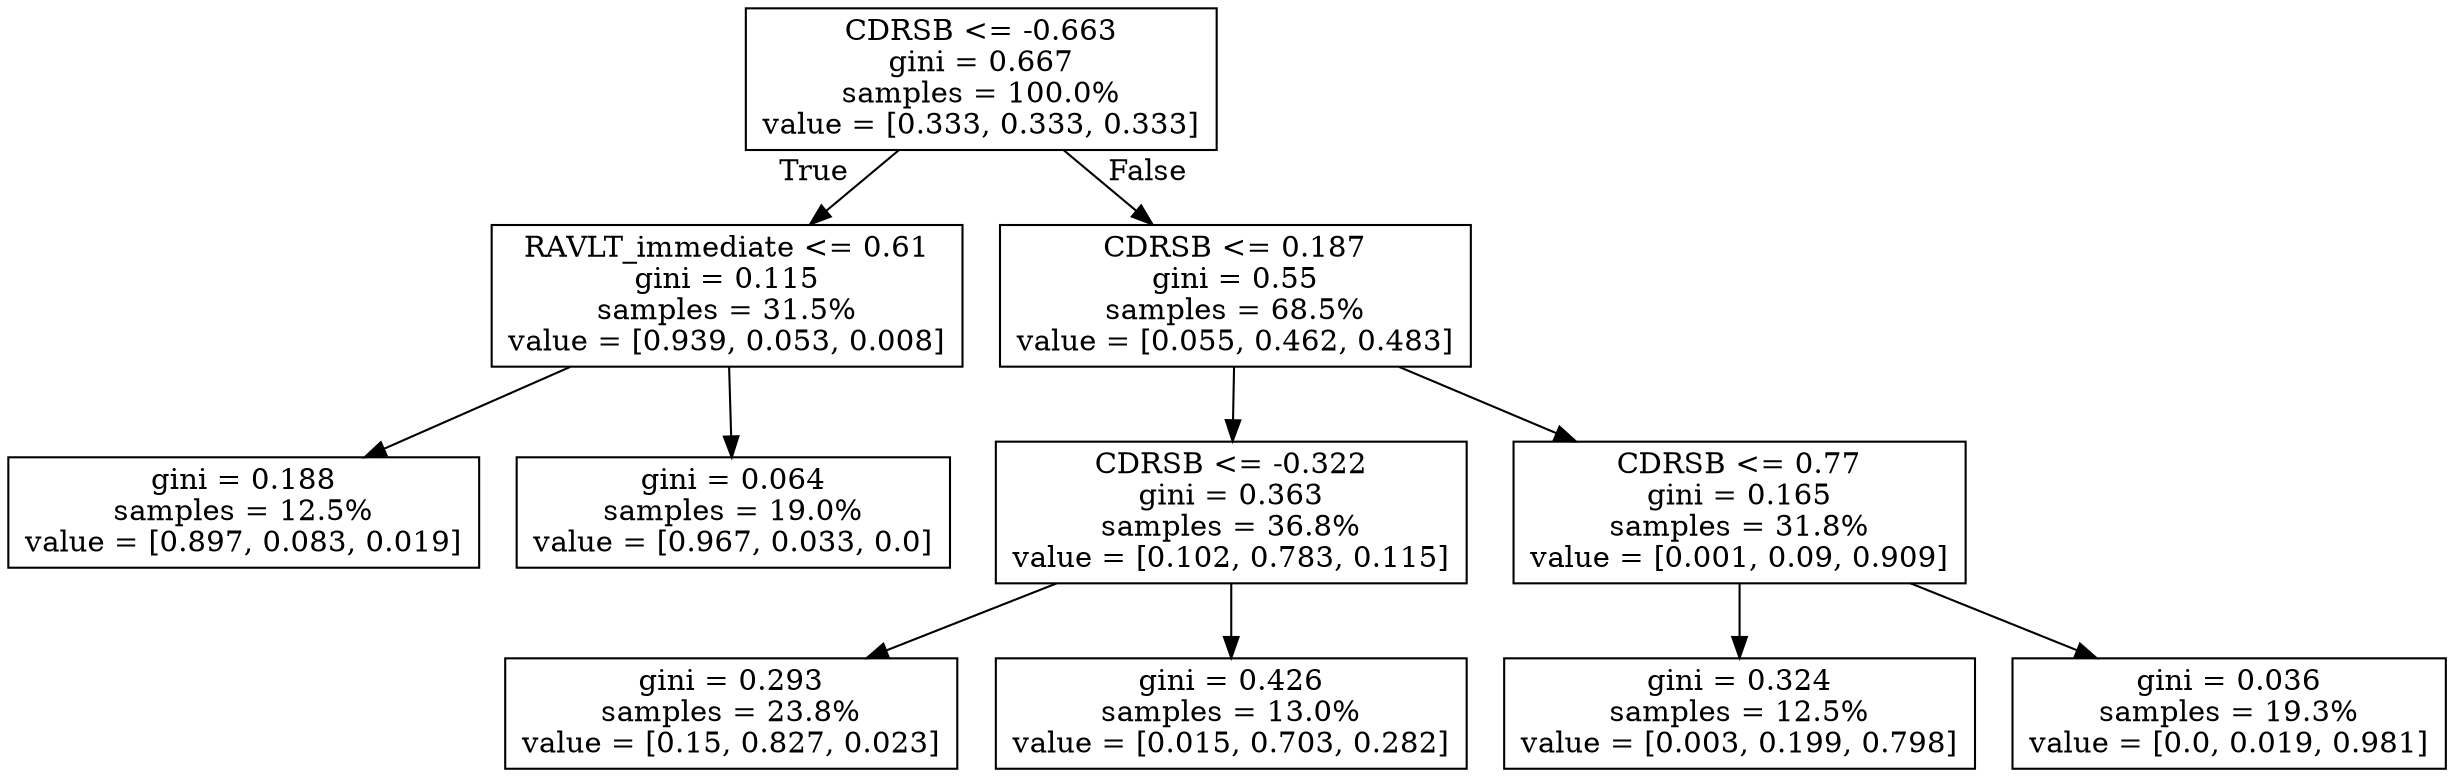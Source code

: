 digraph Tree {
node [shape=box] ;
0 [label="CDRSB <= -0.663\ngini = 0.667\nsamples = 100.0%\nvalue = [0.333, 0.333, 0.333]"] ;
1 [label="RAVLT_immediate <= 0.61\ngini = 0.115\nsamples = 31.5%\nvalue = [0.939, 0.053, 0.008]"] ;
0 -> 1 [labeldistance=2.5, labelangle=45, headlabel="True"] ;
2 [label="gini = 0.188\nsamples = 12.5%\nvalue = [0.897, 0.083, 0.019]"] ;
1 -> 2 ;
3 [label="gini = 0.064\nsamples = 19.0%\nvalue = [0.967, 0.033, 0.0]"] ;
1 -> 3 ;
4 [label="CDRSB <= 0.187\ngini = 0.55\nsamples = 68.5%\nvalue = [0.055, 0.462, 0.483]"] ;
0 -> 4 [labeldistance=2.5, labelangle=-45, headlabel="False"] ;
5 [label="CDRSB <= -0.322\ngini = 0.363\nsamples = 36.8%\nvalue = [0.102, 0.783, 0.115]"] ;
4 -> 5 ;
6 [label="gini = 0.293\nsamples = 23.8%\nvalue = [0.15, 0.827, 0.023]"] ;
5 -> 6 ;
7 [label="gini = 0.426\nsamples = 13.0%\nvalue = [0.015, 0.703, 0.282]"] ;
5 -> 7 ;
8 [label="CDRSB <= 0.77\ngini = 0.165\nsamples = 31.8%\nvalue = [0.001, 0.09, 0.909]"] ;
4 -> 8 ;
9 [label="gini = 0.324\nsamples = 12.5%\nvalue = [0.003, 0.199, 0.798]"] ;
8 -> 9 ;
10 [label="gini = 0.036\nsamples = 19.3%\nvalue = [0.0, 0.019, 0.981]"] ;
8 -> 10 ;
}